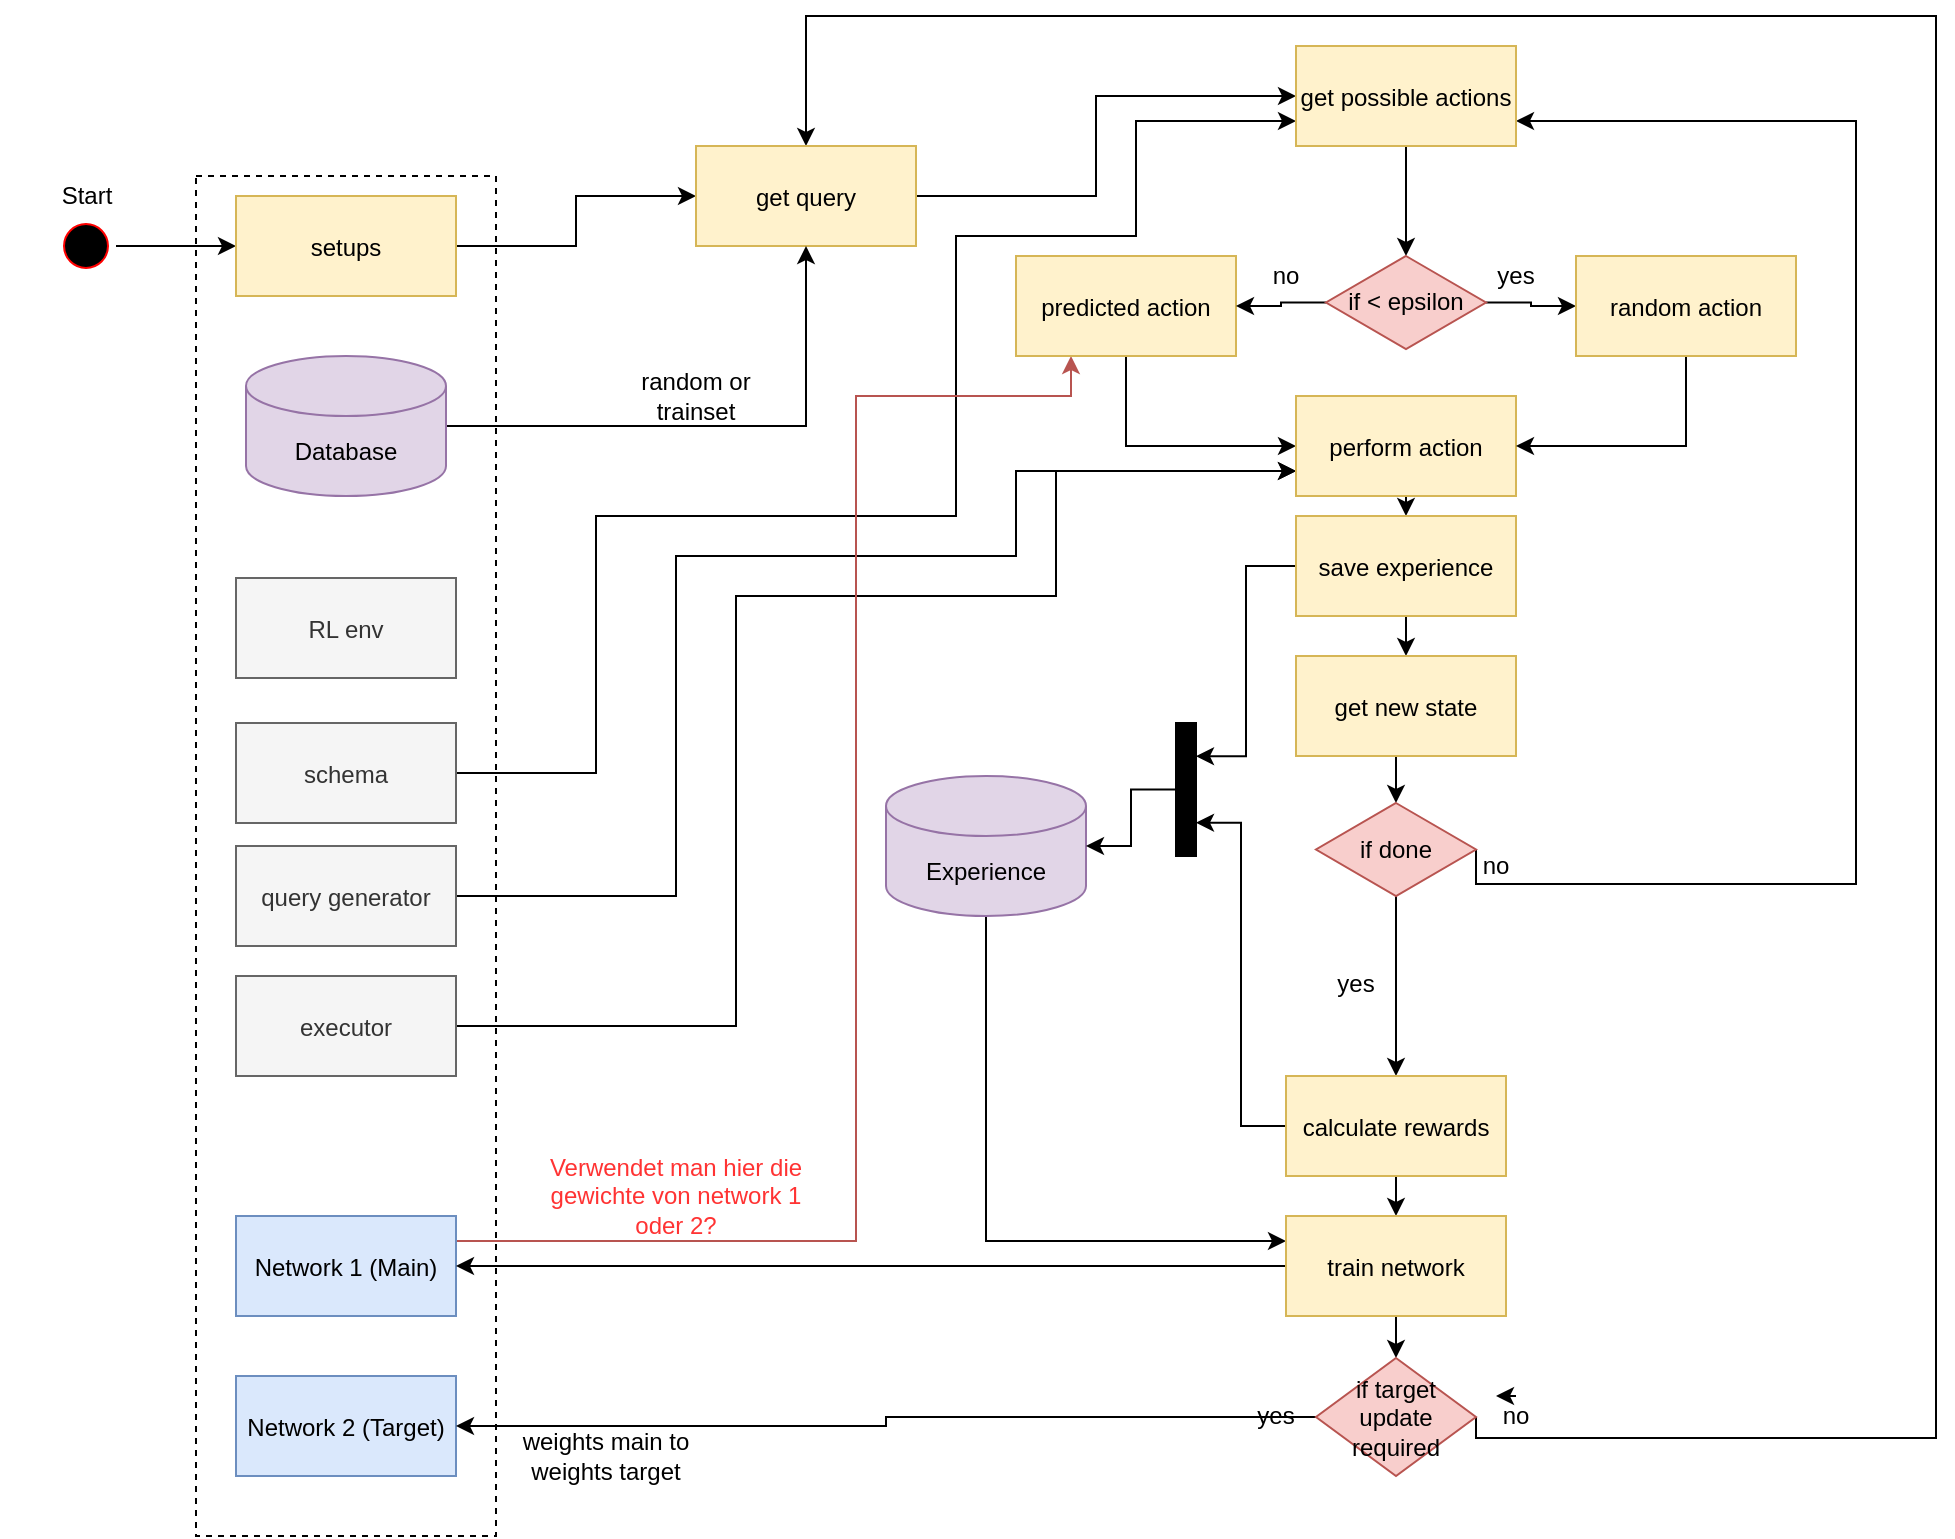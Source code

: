 <mxfile version="14.5.7" type="github">
  <diagram name="Page-1" id="e7e014a7-5840-1c2e-5031-d8a46d1fe8dd">
    <mxGraphModel dx="1422" dy="762" grid="1" gridSize="10" guides="1" tooltips="1" connect="1" arrows="1" fold="1" page="1" pageScale="1" pageWidth="1169" pageHeight="826" background="#ffffff" math="0" shadow="0">
      <root>
        <mxCell id="0" />
        <mxCell id="1" parent="0" />
        <mxCell id="-BK6sEllFb7gdvOe7oFn-75" value="" style="rounded=0;whiteSpace=wrap;html=1;dashed=1;fillColor=none;" vertex="1" parent="1">
          <mxGeometry x="140" y="90" width="150" height="680" as="geometry" />
        </mxCell>
        <mxCell id="-BK6sEllFb7gdvOe7oFn-44" style="edgeStyle=orthogonalEdgeStyle;rounded=0;orthogonalLoop=1;jettySize=auto;html=1;exitX=1;exitY=0.5;exitDx=0;exitDy=0;entryX=0;entryY=0.5;entryDx=0;entryDy=0;" edge="1" parent="1" source="13" target="15">
          <mxGeometry relative="1" as="geometry" />
        </mxCell>
        <mxCell id="13" value="" style="ellipse;shape=startState;fillColor=#000000;strokeColor=#ff0000;" parent="1" vertex="1">
          <mxGeometry x="70" y="110" width="30" height="30" as="geometry" />
        </mxCell>
        <mxCell id="-BK6sEllFb7gdvOe7oFn-96" style="edgeStyle=orthogonalEdgeStyle;rounded=0;orthogonalLoop=1;jettySize=auto;html=1;exitX=1;exitY=0.5;exitDx=0;exitDy=0;entryX=0;entryY=0.5;entryDx=0;entryDy=0;" edge="1" parent="1" source="15" target="-BK6sEllFb7gdvOe7oFn-94">
          <mxGeometry relative="1" as="geometry" />
        </mxCell>
        <mxCell id="15" value="setups" style="fillColor=#fff2cc;strokeColor=#d6b656;" parent="1" vertex="1">
          <mxGeometry x="160" y="100" width="110" height="50" as="geometry" />
        </mxCell>
        <mxCell id="-BK6sEllFb7gdvOe7oFn-41" value="Start" style="text;html=1;strokeColor=none;fillColor=none;align=center;verticalAlign=middle;whiteSpace=wrap;rounded=0;" vertex="1" parent="1">
          <mxGeometry x="42.5" y="90" width="85" height="20" as="geometry" />
        </mxCell>
        <mxCell id="-BK6sEllFb7gdvOe7oFn-42" value="RL env" style="fillColor=#f5f5f5;strokeColor=#666666;fontColor=#333333;" vertex="1" parent="1">
          <mxGeometry x="160" y="291" width="110" height="50" as="geometry" />
        </mxCell>
        <mxCell id="-BK6sEllFb7gdvOe7oFn-114" style="edgeStyle=orthogonalEdgeStyle;rounded=0;orthogonalLoop=1;jettySize=auto;html=1;exitX=1;exitY=0.5;exitDx=0;exitDy=0;entryX=0;entryY=0.75;entryDx=0;entryDy=0;" edge="1" parent="1" source="-BK6sEllFb7gdvOe7oFn-45" target="-BK6sEllFb7gdvOe7oFn-97">
          <mxGeometry relative="1" as="geometry">
            <Array as="points">
              <mxPoint x="340" y="389" />
              <mxPoint x="340" y="260" />
              <mxPoint x="520" y="260" />
              <mxPoint x="520" y="120" />
              <mxPoint x="610" y="120" />
              <mxPoint x="610" y="63" />
            </Array>
          </mxGeometry>
        </mxCell>
        <mxCell id="-BK6sEllFb7gdvOe7oFn-45" value="schema" style="fillColor=#f5f5f5;strokeColor=#666666;fontColor=#333333;" vertex="1" parent="1">
          <mxGeometry x="160" y="363.5" width="110" height="50" as="geometry" />
        </mxCell>
        <mxCell id="-BK6sEllFb7gdvOe7oFn-117" style="edgeStyle=orthogonalEdgeStyle;rounded=0;orthogonalLoop=1;jettySize=auto;html=1;exitX=1;exitY=0.5;exitDx=0;exitDy=0;entryX=0;entryY=0.75;entryDx=0;entryDy=0;" edge="1" parent="1" source="-BK6sEllFb7gdvOe7oFn-47" target="-BK6sEllFb7gdvOe7oFn-52">
          <mxGeometry relative="1" as="geometry">
            <Array as="points">
              <mxPoint x="380" y="450" />
              <mxPoint x="380" y="280" />
              <mxPoint x="550" y="280" />
              <mxPoint x="550" y="238" />
            </Array>
          </mxGeometry>
        </mxCell>
        <mxCell id="-BK6sEllFb7gdvOe7oFn-47" value="query generator" style="fillColor=#f5f5f5;strokeColor=#666666;fontColor=#333333;" vertex="1" parent="1">
          <mxGeometry x="160" y="425" width="110" height="50" as="geometry" />
        </mxCell>
        <mxCell id="-BK6sEllFb7gdvOe7oFn-116" style="edgeStyle=orthogonalEdgeStyle;rounded=0;orthogonalLoop=1;jettySize=auto;html=1;exitX=1;exitY=0.5;exitDx=0;exitDy=0;entryX=0;entryY=0.75;entryDx=0;entryDy=0;" edge="1" parent="1" source="-BK6sEllFb7gdvOe7oFn-48" target="-BK6sEllFb7gdvOe7oFn-52">
          <mxGeometry relative="1" as="geometry">
            <Array as="points">
              <mxPoint x="410" y="515" />
              <mxPoint x="410" y="300" />
              <mxPoint x="570" y="300" />
              <mxPoint x="570" y="238" />
            </Array>
          </mxGeometry>
        </mxCell>
        <mxCell id="-BK6sEllFb7gdvOe7oFn-48" value="executor" style="fillColor=#f5f5f5;strokeColor=#666666;fontColor=#333333;" vertex="1" parent="1">
          <mxGeometry x="160" y="490" width="110" height="50" as="geometry" />
        </mxCell>
        <mxCell id="-BK6sEllFb7gdvOe7oFn-120" style="edgeStyle=orthogonalEdgeStyle;rounded=0;orthogonalLoop=1;jettySize=auto;html=1;exitX=1;exitY=0.25;exitDx=0;exitDy=0;entryX=0.25;entryY=1;entryDx=0;entryDy=0;fillColor=#f8cecc;strokeColor=#b85450;" edge="1" parent="1" source="-BK6sEllFb7gdvOe7oFn-49" target="-BK6sEllFb7gdvOe7oFn-51">
          <mxGeometry relative="1" as="geometry">
            <Array as="points">
              <mxPoint x="470" y="623" />
              <mxPoint x="470" y="200" />
              <mxPoint x="578" y="200" />
            </Array>
          </mxGeometry>
        </mxCell>
        <mxCell id="-BK6sEllFb7gdvOe7oFn-49" value="Network 1 (Main)" style="fillColor=#dae8fc;strokeColor=#6c8ebf;" vertex="1" parent="1">
          <mxGeometry x="160" y="610" width="110" height="50" as="geometry" />
        </mxCell>
        <mxCell id="-BK6sEllFb7gdvOe7oFn-50" value="Network 2 (Target)" style="fillColor=#dae8fc;strokeColor=#6c8ebf;" vertex="1" parent="1">
          <mxGeometry x="160" y="690" width="110" height="50" as="geometry" />
        </mxCell>
        <mxCell id="-BK6sEllFb7gdvOe7oFn-109" style="edgeStyle=orthogonalEdgeStyle;rounded=0;orthogonalLoop=1;jettySize=auto;html=1;exitX=0.5;exitY=1;exitDx=0;exitDy=0;entryX=0;entryY=0.5;entryDx=0;entryDy=0;" edge="1" parent="1" source="-BK6sEllFb7gdvOe7oFn-51" target="-BK6sEllFb7gdvOe7oFn-52">
          <mxGeometry relative="1" as="geometry" />
        </mxCell>
        <mxCell id="-BK6sEllFb7gdvOe7oFn-51" value="predicted action" style="fillColor=#fff2cc;strokeColor=#d6b656;" vertex="1" parent="1">
          <mxGeometry x="550" y="130" width="110" height="50" as="geometry" />
        </mxCell>
        <mxCell id="-BK6sEllFb7gdvOe7oFn-118" style="edgeStyle=orthogonalEdgeStyle;rounded=0;orthogonalLoop=1;jettySize=auto;html=1;exitX=0.5;exitY=1;exitDx=0;exitDy=0;entryX=0.5;entryY=0;entryDx=0;entryDy=0;" edge="1" parent="1" source="-BK6sEllFb7gdvOe7oFn-52" target="-BK6sEllFb7gdvOe7oFn-59">
          <mxGeometry relative="1" as="geometry" />
        </mxCell>
        <mxCell id="-BK6sEllFb7gdvOe7oFn-52" value="perform action" style="fillColor=#fff2cc;strokeColor=#d6b656;" vertex="1" parent="1">
          <mxGeometry x="690" y="200" width="110" height="50" as="geometry" />
        </mxCell>
        <mxCell id="-BK6sEllFb7gdvOe7oFn-87" style="edgeStyle=orthogonalEdgeStyle;rounded=0;orthogonalLoop=1;jettySize=auto;html=1;exitX=0.5;exitY=1;exitDx=0;exitDy=0;exitPerimeter=0;entryX=0;entryY=0.25;entryDx=0;entryDy=0;" edge="1" parent="1" source="-BK6sEllFb7gdvOe7oFn-58" target="-BK6sEllFb7gdvOe7oFn-77">
          <mxGeometry relative="1" as="geometry" />
        </mxCell>
        <mxCell id="-BK6sEllFb7gdvOe7oFn-58" value="Experience" style="shape=cylinder3;whiteSpace=wrap;html=1;boundedLbl=1;backgroundOutline=1;size=15;fillColor=#e1d5e7;strokeColor=#9673a6;" vertex="1" parent="1">
          <mxGeometry x="485" y="390" width="100" height="70" as="geometry" />
        </mxCell>
        <mxCell id="-BK6sEllFb7gdvOe7oFn-60" style="edgeStyle=orthogonalEdgeStyle;rounded=0;orthogonalLoop=1;jettySize=auto;html=1;exitX=0;exitY=0.5;exitDx=0;exitDy=0;entryX=1;entryY=0.25;entryDx=0;entryDy=0;" edge="1" parent="1" source="-BK6sEllFb7gdvOe7oFn-59" target="-BK6sEllFb7gdvOe7oFn-70">
          <mxGeometry relative="1" as="geometry" />
        </mxCell>
        <mxCell id="-BK6sEllFb7gdvOe7oFn-119" style="edgeStyle=orthogonalEdgeStyle;rounded=0;orthogonalLoop=1;jettySize=auto;html=1;exitX=0.5;exitY=1;exitDx=0;exitDy=0;entryX=0.5;entryY=0;entryDx=0;entryDy=0;" edge="1" parent="1" source="-BK6sEllFb7gdvOe7oFn-59" target="-BK6sEllFb7gdvOe7oFn-61">
          <mxGeometry relative="1" as="geometry" />
        </mxCell>
        <mxCell id="-BK6sEllFb7gdvOe7oFn-59" value="save experience" style="fillColor=#fff2cc;strokeColor=#d6b656;" vertex="1" parent="1">
          <mxGeometry x="690" y="260" width="110" height="50" as="geometry" />
        </mxCell>
        <mxCell id="-BK6sEllFb7gdvOe7oFn-92" style="edgeStyle=orthogonalEdgeStyle;rounded=0;orthogonalLoop=1;jettySize=auto;html=1;exitX=0.5;exitY=1;exitDx=0;exitDy=0;entryX=0.5;entryY=0;entryDx=0;entryDy=0;" edge="1" parent="1" source="-BK6sEllFb7gdvOe7oFn-61" target="-BK6sEllFb7gdvOe7oFn-62">
          <mxGeometry relative="1" as="geometry" />
        </mxCell>
        <mxCell id="-BK6sEllFb7gdvOe7oFn-61" value="get new state" style="fillColor=#fff2cc;strokeColor=#d6b656;" vertex="1" parent="1">
          <mxGeometry x="690" y="330" width="110" height="50" as="geometry" />
        </mxCell>
        <mxCell id="-BK6sEllFb7gdvOe7oFn-63" style="edgeStyle=orthogonalEdgeStyle;rounded=0;orthogonalLoop=1;jettySize=auto;html=1;exitX=1;exitY=0.5;exitDx=0;exitDy=0;entryX=1;entryY=0.75;entryDx=0;entryDy=0;" edge="1" parent="1" source="-BK6sEllFb7gdvOe7oFn-62" target="-BK6sEllFb7gdvOe7oFn-97">
          <mxGeometry relative="1" as="geometry">
            <mxPoint x="860" y="150" as="targetPoint" />
            <Array as="points">
              <mxPoint x="780" y="444" />
              <mxPoint x="970" y="444" />
              <mxPoint x="970" y="63" />
            </Array>
          </mxGeometry>
        </mxCell>
        <mxCell id="-BK6sEllFb7gdvOe7oFn-68" style="edgeStyle=orthogonalEdgeStyle;rounded=0;orthogonalLoop=1;jettySize=auto;html=1;exitX=0.5;exitY=1;exitDx=0;exitDy=0;entryX=0.5;entryY=0;entryDx=0;entryDy=0;" edge="1" parent="1" source="-BK6sEllFb7gdvOe7oFn-62" target="-BK6sEllFb7gdvOe7oFn-67">
          <mxGeometry relative="1" as="geometry" />
        </mxCell>
        <mxCell id="-BK6sEllFb7gdvOe7oFn-62" value="if done" style="rhombus;whiteSpace=wrap;html=1;fillColor=#f8cecc;strokeColor=#b85450;" vertex="1" parent="1">
          <mxGeometry x="700" y="403.5" width="80" height="46.5" as="geometry" />
        </mxCell>
        <mxCell id="-BK6sEllFb7gdvOe7oFn-64" value="no" style="text;html=1;strokeColor=none;fillColor=none;align=center;verticalAlign=middle;whiteSpace=wrap;rounded=0;" vertex="1" parent="1">
          <mxGeometry x="770" y="425" width="40" height="20" as="geometry" />
        </mxCell>
        <mxCell id="-BK6sEllFb7gdvOe7oFn-66" value="yes" style="text;html=1;strokeColor=none;fillColor=none;align=center;verticalAlign=middle;whiteSpace=wrap;rounded=0;" vertex="1" parent="1">
          <mxGeometry x="700" y="483.5" width="40" height="20" as="geometry" />
        </mxCell>
        <mxCell id="-BK6sEllFb7gdvOe7oFn-69" style="edgeStyle=orthogonalEdgeStyle;rounded=0;orthogonalLoop=1;jettySize=auto;html=1;exitX=0;exitY=0.5;exitDx=0;exitDy=0;entryX=1;entryY=0.75;entryDx=0;entryDy=0;" edge="1" parent="1" source="-BK6sEllFb7gdvOe7oFn-67" target="-BK6sEllFb7gdvOe7oFn-70">
          <mxGeometry relative="1" as="geometry">
            <mxPoint x="970" y="480" as="targetPoint" />
          </mxGeometry>
        </mxCell>
        <mxCell id="-BK6sEllFb7gdvOe7oFn-88" style="edgeStyle=orthogonalEdgeStyle;rounded=0;orthogonalLoop=1;jettySize=auto;html=1;exitX=0.5;exitY=1;exitDx=0;exitDy=0;entryX=0.5;entryY=0;entryDx=0;entryDy=0;" edge="1" parent="1" source="-BK6sEllFb7gdvOe7oFn-67" target="-BK6sEllFb7gdvOe7oFn-77">
          <mxGeometry relative="1" as="geometry" />
        </mxCell>
        <mxCell id="-BK6sEllFb7gdvOe7oFn-67" value="calculate rewards" style="fillColor=#fff2cc;strokeColor=#d6b656;" vertex="1" parent="1">
          <mxGeometry x="685" y="540" width="110" height="50" as="geometry" />
        </mxCell>
        <mxCell id="-BK6sEllFb7gdvOe7oFn-72" style="edgeStyle=orthogonalEdgeStyle;rounded=0;orthogonalLoop=1;jettySize=auto;html=1;exitX=0;exitY=0.5;exitDx=0;exitDy=0;entryX=1;entryY=0.5;entryDx=0;entryDy=0;entryPerimeter=0;" edge="1" parent="1" source="-BK6sEllFb7gdvOe7oFn-70" target="-BK6sEllFb7gdvOe7oFn-58">
          <mxGeometry relative="1" as="geometry" />
        </mxCell>
        <mxCell id="-BK6sEllFb7gdvOe7oFn-70" value="" style="rounded=0;whiteSpace=wrap;html=1;fillColor=#000000;" vertex="1" parent="1">
          <mxGeometry x="630" y="363.5" width="10" height="66.5" as="geometry" />
        </mxCell>
        <mxCell id="-BK6sEllFb7gdvOe7oFn-78" style="edgeStyle=orthogonalEdgeStyle;rounded=0;orthogonalLoop=1;jettySize=auto;html=1;exitX=0;exitY=0.5;exitDx=0;exitDy=0;" edge="1" parent="1" source="-BK6sEllFb7gdvOe7oFn-77" target="-BK6sEllFb7gdvOe7oFn-49">
          <mxGeometry relative="1" as="geometry" />
        </mxCell>
        <mxCell id="-BK6sEllFb7gdvOe7oFn-86" style="edgeStyle=orthogonalEdgeStyle;rounded=0;orthogonalLoop=1;jettySize=auto;html=1;exitX=0.5;exitY=1;exitDx=0;exitDy=0;" edge="1" parent="1" source="-BK6sEllFb7gdvOe7oFn-77" target="-BK6sEllFb7gdvOe7oFn-79">
          <mxGeometry relative="1" as="geometry" />
        </mxCell>
        <mxCell id="-BK6sEllFb7gdvOe7oFn-77" value="train network" style="fillColor=#fff2cc;strokeColor=#d6b656;" vertex="1" parent="1">
          <mxGeometry x="685" y="610" width="110" height="50" as="geometry" />
        </mxCell>
        <mxCell id="-BK6sEllFb7gdvOe7oFn-80" style="edgeStyle=orthogonalEdgeStyle;rounded=0;orthogonalLoop=1;jettySize=auto;html=1;entryX=1;entryY=0.5;entryDx=0;entryDy=0;exitX=0;exitY=0.5;exitDx=0;exitDy=0;" edge="1" parent="1" source="-BK6sEllFb7gdvOe7oFn-79" target="-BK6sEllFb7gdvOe7oFn-50">
          <mxGeometry relative="1" as="geometry">
            <mxPoint x="650" y="740" as="sourcePoint" />
          </mxGeometry>
        </mxCell>
        <mxCell id="-BK6sEllFb7gdvOe7oFn-90" style="edgeStyle=orthogonalEdgeStyle;rounded=0;orthogonalLoop=1;jettySize=auto;html=1;exitX=1;exitY=0.5;exitDx=0;exitDy=0;entryX=0.5;entryY=0;entryDx=0;entryDy=0;" edge="1" parent="1" source="-BK6sEllFb7gdvOe7oFn-79" target="-BK6sEllFb7gdvOe7oFn-94">
          <mxGeometry relative="1" as="geometry">
            <Array as="points">
              <mxPoint x="780" y="721" />
              <mxPoint x="1010" y="721" />
              <mxPoint x="1010" y="10" />
              <mxPoint x="445" y="10" />
            </Array>
          </mxGeometry>
        </mxCell>
        <mxCell id="-BK6sEllFb7gdvOe7oFn-79" value="if target update required" style="rhombus;whiteSpace=wrap;html=1;fillColor=#f8cecc;strokeColor=#b85450;" vertex="1" parent="1">
          <mxGeometry x="700" y="681" width="80" height="59" as="geometry" />
        </mxCell>
        <mxCell id="-BK6sEllFb7gdvOe7oFn-81" value="yes" style="text;html=1;strokeColor=none;fillColor=none;align=center;verticalAlign=middle;whiteSpace=wrap;rounded=0;dashed=1;" vertex="1" parent="1">
          <mxGeometry x="660" y="700" width="40" height="20" as="geometry" />
        </mxCell>
        <mxCell id="-BK6sEllFb7gdvOe7oFn-84" value="weights main to weights target" style="text;html=1;strokeColor=none;fillColor=none;align=center;verticalAlign=middle;whiteSpace=wrap;rounded=0;dashed=1;" vertex="1" parent="1">
          <mxGeometry x="290" y="720" width="110" height="20" as="geometry" />
        </mxCell>
        <mxCell id="-BK6sEllFb7gdvOe7oFn-89" value="no" style="text;html=1;strokeColor=none;fillColor=none;align=center;verticalAlign=middle;whiteSpace=wrap;rounded=0;dashed=1;" vertex="1" parent="1">
          <mxGeometry x="780" y="700" width="40" height="20" as="geometry" />
        </mxCell>
        <mxCell id="-BK6sEllFb7gdvOe7oFn-91" style="edgeStyle=orthogonalEdgeStyle;rounded=0;orthogonalLoop=1;jettySize=auto;html=1;exitX=0.5;exitY=0;exitDx=0;exitDy=0;entryX=0.25;entryY=0;entryDx=0;entryDy=0;" edge="1" parent="1" source="-BK6sEllFb7gdvOe7oFn-89" target="-BK6sEllFb7gdvOe7oFn-89">
          <mxGeometry relative="1" as="geometry" />
        </mxCell>
        <mxCell id="-BK6sEllFb7gdvOe7oFn-98" style="edgeStyle=orthogonalEdgeStyle;rounded=0;orthogonalLoop=1;jettySize=auto;html=1;exitX=1;exitY=0.5;exitDx=0;exitDy=0;entryX=0;entryY=0.5;entryDx=0;entryDy=0;" edge="1" parent="1" source="-BK6sEllFb7gdvOe7oFn-94" target="-BK6sEllFb7gdvOe7oFn-97">
          <mxGeometry relative="1" as="geometry">
            <Array as="points">
              <mxPoint x="590" y="100" />
              <mxPoint x="590" y="50" />
            </Array>
          </mxGeometry>
        </mxCell>
        <mxCell id="-BK6sEllFb7gdvOe7oFn-94" value="get query" style="fillColor=#fff2cc;strokeColor=#d6b656;" vertex="1" parent="1">
          <mxGeometry x="390" y="75" width="110" height="50" as="geometry" />
        </mxCell>
        <mxCell id="-BK6sEllFb7gdvOe7oFn-103" style="edgeStyle=orthogonalEdgeStyle;rounded=0;orthogonalLoop=1;jettySize=auto;html=1;exitX=0.5;exitY=1;exitDx=0;exitDy=0;entryX=0.5;entryY=0;entryDx=0;entryDy=0;" edge="1" parent="1" source="-BK6sEllFb7gdvOe7oFn-97" target="-BK6sEllFb7gdvOe7oFn-99">
          <mxGeometry relative="1" as="geometry" />
        </mxCell>
        <mxCell id="-BK6sEllFb7gdvOe7oFn-97" value="get possible actions" style="fillColor=#fff2cc;strokeColor=#d6b656;" vertex="1" parent="1">
          <mxGeometry x="690" y="25" width="110" height="50" as="geometry" />
        </mxCell>
        <mxCell id="-BK6sEllFb7gdvOe7oFn-105" style="edgeStyle=orthogonalEdgeStyle;rounded=0;orthogonalLoop=1;jettySize=auto;html=1;exitX=1;exitY=0.5;exitDx=0;exitDy=0;entryX=0;entryY=0.5;entryDx=0;entryDy=0;" edge="1" parent="1" source="-BK6sEllFb7gdvOe7oFn-99" target="-BK6sEllFb7gdvOe7oFn-100">
          <mxGeometry relative="1" as="geometry" />
        </mxCell>
        <mxCell id="-BK6sEllFb7gdvOe7oFn-108" style="edgeStyle=orthogonalEdgeStyle;rounded=0;orthogonalLoop=1;jettySize=auto;html=1;exitX=0;exitY=0.5;exitDx=0;exitDy=0;entryX=1;entryY=0.5;entryDx=0;entryDy=0;" edge="1" parent="1" source="-BK6sEllFb7gdvOe7oFn-99" target="-BK6sEllFb7gdvOe7oFn-51">
          <mxGeometry relative="1" as="geometry" />
        </mxCell>
        <mxCell id="-BK6sEllFb7gdvOe7oFn-99" value="if &amp;lt; epsilon" style="rhombus;whiteSpace=wrap;html=1;fillColor=#f8cecc;strokeColor=#b85450;" vertex="1" parent="1">
          <mxGeometry x="705" y="130" width="80" height="46.5" as="geometry" />
        </mxCell>
        <mxCell id="-BK6sEllFb7gdvOe7oFn-110" style="edgeStyle=orthogonalEdgeStyle;rounded=0;orthogonalLoop=1;jettySize=auto;html=1;exitX=0.5;exitY=1;exitDx=0;exitDy=0;entryX=1;entryY=0.5;entryDx=0;entryDy=0;" edge="1" parent="1" source="-BK6sEllFb7gdvOe7oFn-100" target="-BK6sEllFb7gdvOe7oFn-52">
          <mxGeometry relative="1" as="geometry" />
        </mxCell>
        <mxCell id="-BK6sEllFb7gdvOe7oFn-100" value="random action" style="fillColor=#fff2cc;strokeColor=#d6b656;" vertex="1" parent="1">
          <mxGeometry x="830" y="130" width="110" height="50" as="geometry" />
        </mxCell>
        <mxCell id="-BK6sEllFb7gdvOe7oFn-101" value="yes" style="text;html=1;strokeColor=none;fillColor=none;align=center;verticalAlign=middle;whiteSpace=wrap;rounded=0;" vertex="1" parent="1">
          <mxGeometry x="780" y="130" width="40" height="20" as="geometry" />
        </mxCell>
        <mxCell id="-BK6sEllFb7gdvOe7oFn-102" value="no" style="text;html=1;strokeColor=none;fillColor=none;align=center;verticalAlign=middle;whiteSpace=wrap;rounded=0;" vertex="1" parent="1">
          <mxGeometry x="665" y="130" width="40" height="20" as="geometry" />
        </mxCell>
        <mxCell id="-BK6sEllFb7gdvOe7oFn-115" style="edgeStyle=orthogonalEdgeStyle;rounded=0;orthogonalLoop=1;jettySize=auto;html=1;exitX=1;exitY=0.5;exitDx=0;exitDy=0;exitPerimeter=0;entryX=0.5;entryY=1;entryDx=0;entryDy=0;" edge="1" parent="1" source="-BK6sEllFb7gdvOe7oFn-111" target="-BK6sEllFb7gdvOe7oFn-94">
          <mxGeometry relative="1" as="geometry" />
        </mxCell>
        <mxCell id="-BK6sEllFb7gdvOe7oFn-111" value="Database" style="shape=cylinder3;whiteSpace=wrap;html=1;boundedLbl=1;backgroundOutline=1;size=15;fillColor=#e1d5e7;strokeColor=#9673a6;" vertex="1" parent="1">
          <mxGeometry x="165" y="180" width="100" height="70" as="geometry" />
        </mxCell>
        <mxCell id="-BK6sEllFb7gdvOe7oFn-113" value="random or trainset" style="text;html=1;strokeColor=none;fillColor=none;align=center;verticalAlign=middle;whiteSpace=wrap;rounded=0;dashed=1;" vertex="1" parent="1">
          <mxGeometry x="360" y="190" width="60" height="20" as="geometry" />
        </mxCell>
        <mxCell id="-BK6sEllFb7gdvOe7oFn-122" value="Verwendet man hier die gewichte von network 1 oder 2?" style="text;html=1;strokeColor=none;fillColor=none;align=center;verticalAlign=middle;whiteSpace=wrap;rounded=0;dashed=1;fontColor=#FF3333;" vertex="1" parent="1">
          <mxGeometry x="310" y="590" width="140" height="20" as="geometry" />
        </mxCell>
      </root>
    </mxGraphModel>
  </diagram>
</mxfile>
